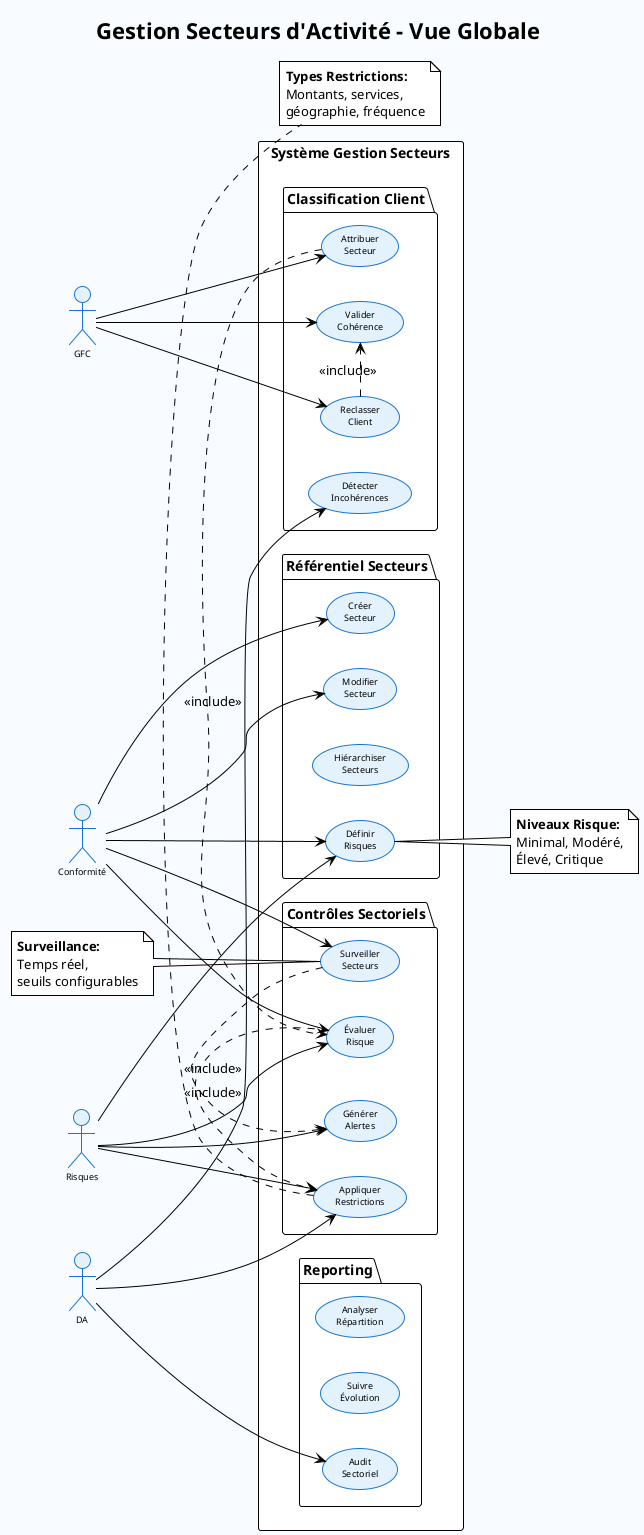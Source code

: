 @startuml UC_Global_GestionSecteurs
!theme plain
skinparam backgroundColor #F8FBFF
skinparam usecase {
    BackgroundColor #E3F2FD
    BorderColor #1976D2
    FontSize 9
}
skinparam actor {
    BackgroundColor #E3F2FD
    BorderColor #1976D2
    FontSize 9
}
skinparam note FontSize 8

title Gestion Secteurs d'Activité - Vue Globale

left to right direction

actor "GFC" as G
actor "Conformité" as C
actor "Risques" as R
actor "DA" as D

rectangle "Système Gestion Secteurs" {
  
  package "Référentiel Secteurs" {
    usecase "Créer\nSecteur" as UC1
    usecase "Modifier\nSecteur" as UC2
    usecase "Hiérarchiser\nSecteurs" as UC3
    usecase "Définir\nRisques" as UC4
  }
  
  package "Classification Client" {
    usecase "Attribuer\nSecteur" as UC5
    usecase "Reclasser\nClient" as UC6
    usecase "Valider\nCohérence" as UC7
    usecase "Détecter\nIncohérences" as UC8
  }
  
  package "Contrôles Sectoriels" {
    usecase "Évaluer\nRisque" as UC9
    usecase "Appliquer\nRestrictions" as UC10
    usecase "Surveiller\nSecteurs" as UC11
    usecase "Générer\nAlertes" as UC12
  }
  
  package "Reporting" {
    usecase "Analyser\nRépartition" as UC13
    usecase "Suivre\nÉvolution" as UC14
    usecase "Audit\nSectoriel" as UC15
  }
}

' Relations
G --> UC5
G --> UC6
G --> UC7

C --> UC1
C --> UC2
C --> UC4
C --> UC9
C --> UC11

R --> UC4
R --> UC9
R --> UC10
R --> UC12

D --> UC8
D --> UC10
D --> UC15

' Inclusions
UC5 .> UC9 : <<include>>
UC6 .> UC7 : <<include>>
UC9 .> UC10 : <<include>>
UC11 .> UC12 : <<include>>

note right of UC4
**Niveaux Risque:**
Minimal, Modéré,
Élevé, Critique
end note

note bottom of UC10
**Types Restrictions:**
Montants, services,
géographie, fréquence
end note

note left of UC11
**Surveillance:**
Temps réel,
seuils configurables
end note

@enduml
